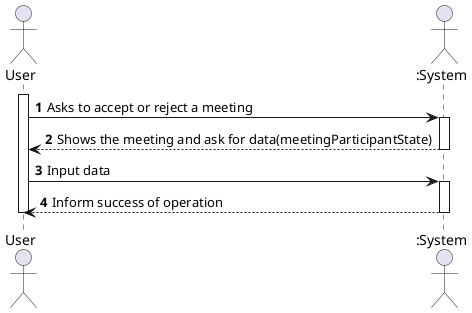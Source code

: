 @startuml

autonumber
actor "User" as MNG
actor ":System" as SYS

activate MNG
MNG -> SYS : Asks to accept or reject a meeting
activate SYS
SYS --> MNG : Shows the meeting and ask for data(meetingParticipantState)
deactivate SYS
MNG -> SYS : Input data
activate SYS
SYS --> MNG : Inform success of operation
deactivate SYS
deactivate MNG

@enduml